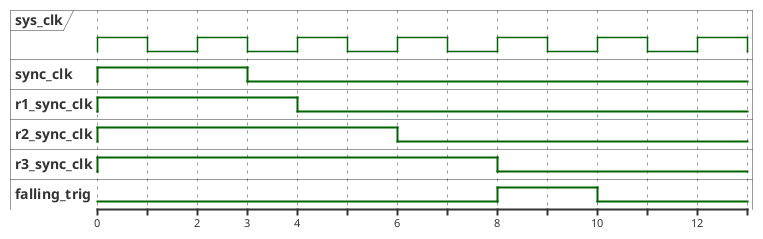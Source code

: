 @startuml

clock "sys_clk" as clk with period 2
binary "sync_clk" as sync_clk
binary "r1_sync_clk" as r1_sync_clk
binary "r2_sync_clk" as r2_sync_clk
binary "r3_sync_clk" as r3_sync_clk
binary "falling_trig" as falling_trig

@0
sync_clk is High
r1_sync_clk is High
r2_sync_clk is High
r3_sync_clk is High

@3
sync_clk is Low

@4
r1_sync_clk is Low

@6
r2_sync_clk is Low

@8
r3_sync_clk is Low
falling_trig is High

@10
falling_trig is Low

@12

@enduml